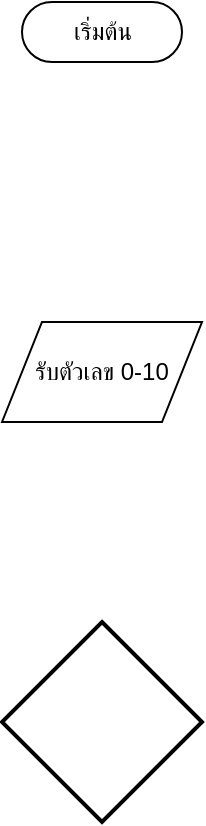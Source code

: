 <mxfile version="20.6.0" type="github">
  <diagram id="9rvnu9my3Oh0vXB9Usan" name="Page-1">
    <mxGraphModel dx="942" dy="614" grid="1" gridSize="10" guides="1" tooltips="1" connect="1" arrows="1" fold="1" page="1" pageScale="1" pageWidth="827" pageHeight="1169" math="0" shadow="0">
      <root>
        <mxCell id="0" />
        <mxCell id="1" parent="0" />
        <mxCell id="97EEfSCMphKjoIO5Tkic-1" value="เริ่มต้น" style="html=1;dashed=0;whitespace=wrap;shape=mxgraph.dfd.start" vertex="1" parent="1">
          <mxGeometry x="350" y="290" width="80" height="30" as="geometry" />
        </mxCell>
        <mxCell id="97EEfSCMphKjoIO5Tkic-10" value="รับตัวเลข 0-10" style="shape=parallelogram;perimeter=parallelogramPerimeter;whiteSpace=wrap;html=1;dashed=0;" vertex="1" parent="1">
          <mxGeometry x="340" y="450" width="100" height="50" as="geometry" />
        </mxCell>
        <mxCell id="97EEfSCMphKjoIO5Tkic-12" value="" style="strokeWidth=2;html=1;shape=mxgraph.flowchart.decision;whiteSpace=wrap;" vertex="1" parent="1">
          <mxGeometry x="340" y="600" width="100" height="100" as="geometry" />
        </mxCell>
      </root>
    </mxGraphModel>
  </diagram>
</mxfile>
